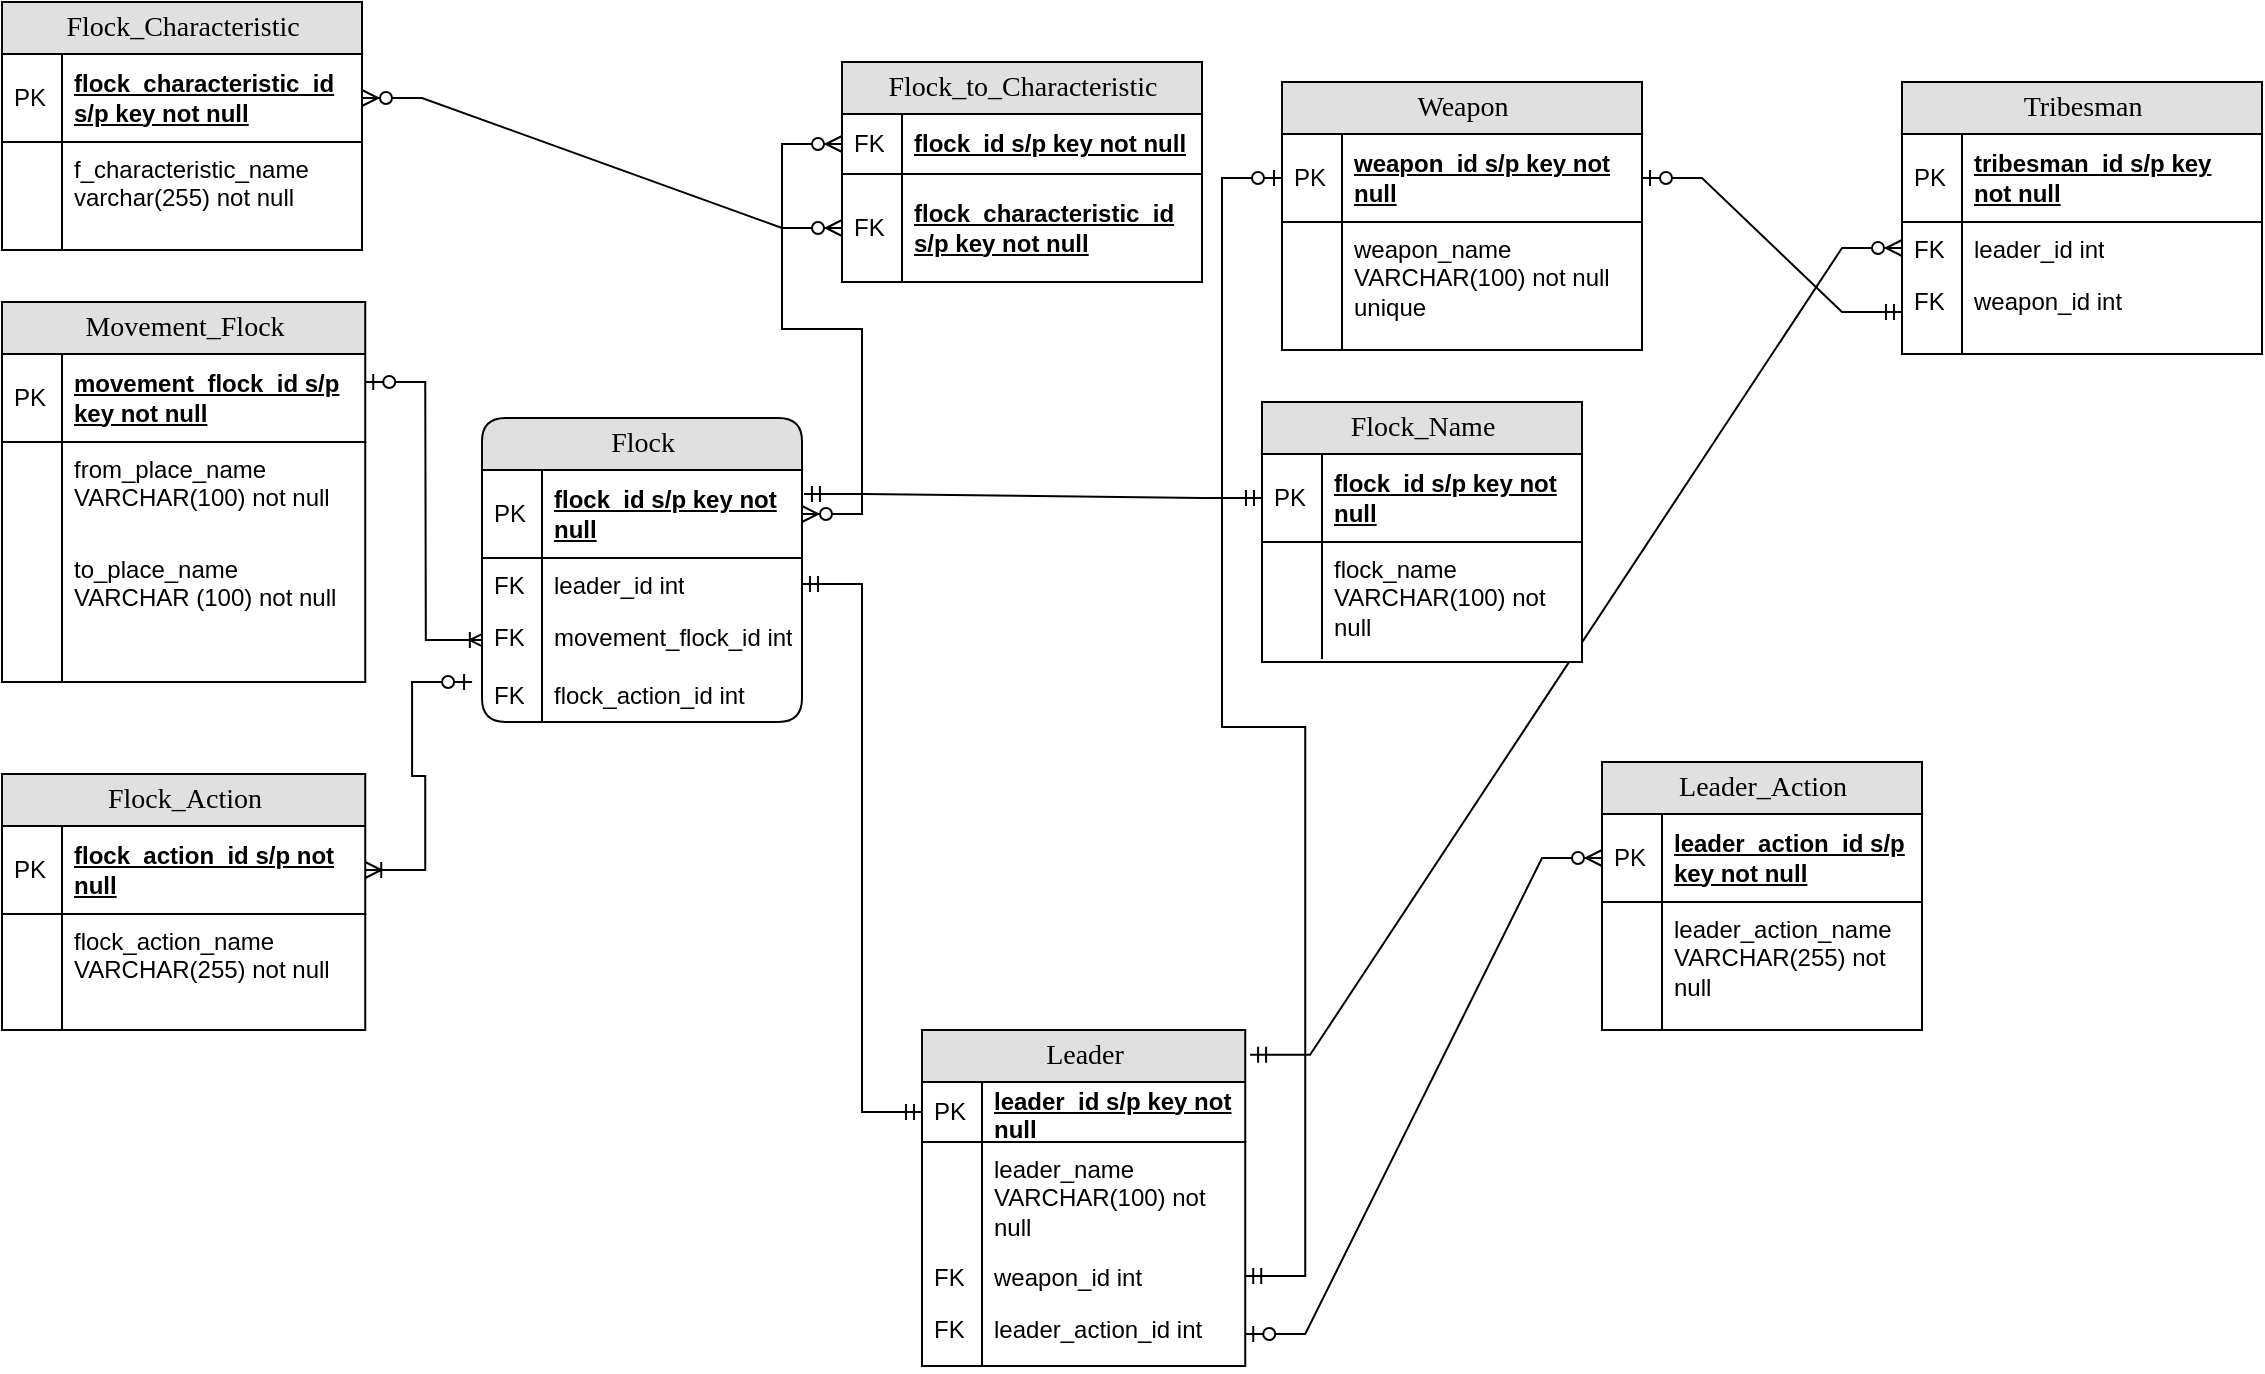 <mxfile version="22.0.5" type="device" pages="2">
  <diagram name="Page-1" id="e56a1550-8fbb-45ad-956c-1786394a9013">
    <mxGraphModel dx="2715" dy="834" grid="1" gridSize="10" guides="1" tooltips="1" connect="1" arrows="1" fold="1" page="1" pageScale="1" pageWidth="1100" pageHeight="850" background="none" math="0" shadow="0">
      <root>
        <mxCell id="0" />
        <mxCell id="1" parent="0" />
        <mxCell id="JX38ejA5HUnYTyaXAhwL-32" value="Leader" style="swimlane;html=1;fontStyle=0;childLayout=stackLayout;horizontal=1;startSize=26;fillColor=#e0e0e0;horizontalStack=0;resizeParent=1;resizeLast=0;collapsible=1;marginBottom=0;swimlaneFillColor=#ffffff;align=center;rounded=0;shadow=0;comic=0;labelBackgroundColor=none;strokeWidth=1;fontFamily=Verdana;fontSize=14;swimlaneLine=1;" parent="1" vertex="1">
          <mxGeometry x="-40" y="534" width="161.62" height="168" as="geometry" />
        </mxCell>
        <mxCell id="JX38ejA5HUnYTyaXAhwL-33" value="leader_id s/p key not null" style="shape=partialRectangle;top=0;left=0;right=0;bottom=1;html=1;align=left;verticalAlign=middle;fillColor=none;spacingLeft=34;spacingRight=4;whiteSpace=wrap;overflow=hidden;rotatable=0;points=[[0,0.5],[1,0.5]];portConstraint=eastwest;dropTarget=0;fontStyle=5;" parent="JX38ejA5HUnYTyaXAhwL-32" vertex="1">
          <mxGeometry y="26" width="161.62" height="30" as="geometry" />
        </mxCell>
        <mxCell id="JX38ejA5HUnYTyaXAhwL-34" value="PK" style="shape=partialRectangle;top=0;left=0;bottom=0;html=1;fillColor=none;align=left;verticalAlign=middle;spacingLeft=4;spacingRight=4;whiteSpace=wrap;overflow=hidden;rotatable=0;points=[];portConstraint=eastwest;part=1;" parent="JX38ejA5HUnYTyaXAhwL-33" vertex="1" connectable="0">
          <mxGeometry width="30" height="30" as="geometry" />
        </mxCell>
        <mxCell id="JX38ejA5HUnYTyaXAhwL-35" value="leader_name VARCHAR(100) not null" style="shape=partialRectangle;top=0;left=0;right=0;bottom=0;html=1;align=left;verticalAlign=top;fillColor=none;spacingLeft=34;spacingRight=4;whiteSpace=wrap;overflow=hidden;rotatable=0;points=[[0,0.5],[1,0.5]];portConstraint=eastwest;dropTarget=0;" parent="JX38ejA5HUnYTyaXAhwL-32" vertex="1">
          <mxGeometry y="56" width="161.62" height="54" as="geometry" />
        </mxCell>
        <mxCell id="JX38ejA5HUnYTyaXAhwL-36" value="" style="shape=partialRectangle;top=0;left=0;bottom=0;html=1;fillColor=none;align=left;verticalAlign=top;spacingLeft=4;spacingRight=4;whiteSpace=wrap;overflow=hidden;rotatable=0;points=[];portConstraint=eastwest;part=1;" parent="JX38ejA5HUnYTyaXAhwL-35" vertex="1" connectable="0">
          <mxGeometry width="30" height="54" as="geometry" />
        </mxCell>
        <mxCell id="JX38ejA5HUnYTyaXAhwL-37" value="weapon_id int" style="shape=partialRectangle;top=0;left=0;right=0;bottom=0;html=1;align=left;verticalAlign=top;fillColor=none;spacingLeft=34;spacingRight=4;whiteSpace=wrap;overflow=hidden;rotatable=0;points=[[0,0.5],[1,0.5]];portConstraint=eastwest;dropTarget=0;" parent="JX38ejA5HUnYTyaXAhwL-32" vertex="1">
          <mxGeometry y="110" width="161.62" height="26" as="geometry" />
        </mxCell>
        <mxCell id="JX38ejA5HUnYTyaXAhwL-38" value="FK" style="shape=partialRectangle;top=0;left=0;bottom=0;html=1;fillColor=none;align=left;verticalAlign=top;spacingLeft=4;spacingRight=4;whiteSpace=wrap;overflow=hidden;rotatable=0;points=[];portConstraint=eastwest;part=1;" parent="JX38ejA5HUnYTyaXAhwL-37" vertex="1" connectable="0">
          <mxGeometry width="30" height="26" as="geometry" />
        </mxCell>
        <mxCell id="JX38ejA5HUnYTyaXAhwL-39" value="leader_action_id int" style="shape=partialRectangle;top=0;left=0;right=0;bottom=0;html=1;align=left;verticalAlign=top;fillColor=none;spacingLeft=34;spacingRight=4;whiteSpace=wrap;overflow=hidden;rotatable=0;points=[[0,0.5],[1,0.5]];portConstraint=eastwest;dropTarget=0;" parent="JX38ejA5HUnYTyaXAhwL-32" vertex="1">
          <mxGeometry y="136" width="161.62" height="32" as="geometry" />
        </mxCell>
        <mxCell id="JX38ejA5HUnYTyaXAhwL-40" value="FK" style="shape=partialRectangle;top=0;left=0;bottom=0;html=1;fillColor=none;align=left;verticalAlign=top;spacingLeft=4;spacingRight=4;whiteSpace=wrap;overflow=hidden;rotatable=0;points=[];portConstraint=eastwest;part=1;" parent="JX38ejA5HUnYTyaXAhwL-39" vertex="1" connectable="0">
          <mxGeometry width="30" height="32" as="geometry" />
        </mxCell>
        <mxCell id="JX38ejA5HUnYTyaXAhwL-44" value="Tribesman" style="swimlane;html=1;fontStyle=0;childLayout=stackLayout;horizontal=1;startSize=26;fillColor=#e0e0e0;horizontalStack=0;resizeParent=1;resizeLast=0;collapsible=1;marginBottom=0;swimlaneFillColor=#ffffff;align=center;rounded=0;shadow=0;comic=0;labelBackgroundColor=none;strokeWidth=1;fontFamily=Verdana;fontSize=14;swimlaneLine=1;" parent="1" vertex="1">
          <mxGeometry x="450" y="60.0" width="180" height="136" as="geometry" />
        </mxCell>
        <mxCell id="JX38ejA5HUnYTyaXAhwL-45" value="tribesman_id s/p key not null" style="shape=partialRectangle;top=0;left=0;right=0;bottom=1;html=1;align=left;verticalAlign=middle;fillColor=none;spacingLeft=34;spacingRight=4;whiteSpace=wrap;overflow=hidden;rotatable=0;points=[[0,0.5],[1,0.5]];portConstraint=eastwest;dropTarget=0;fontStyle=5;" parent="JX38ejA5HUnYTyaXAhwL-44" vertex="1">
          <mxGeometry y="26" width="180" height="44" as="geometry" />
        </mxCell>
        <mxCell id="JX38ejA5HUnYTyaXAhwL-46" value="PK" style="shape=partialRectangle;top=0;left=0;bottom=0;html=1;fillColor=none;align=left;verticalAlign=middle;spacingLeft=4;spacingRight=4;whiteSpace=wrap;overflow=hidden;rotatable=0;points=[];portConstraint=eastwest;part=1;" parent="JX38ejA5HUnYTyaXAhwL-45" vertex="1" connectable="0">
          <mxGeometry width="30" height="44" as="geometry" />
        </mxCell>
        <mxCell id="JX38ejA5HUnYTyaXAhwL-47" value="leader_id int" style="shape=partialRectangle;top=0;left=0;right=0;bottom=0;html=1;align=left;verticalAlign=top;fillColor=none;spacingLeft=34;spacingRight=4;whiteSpace=wrap;overflow=hidden;rotatable=0;points=[[0,0.5],[1,0.5]];portConstraint=eastwest;dropTarget=0;" parent="JX38ejA5HUnYTyaXAhwL-44" vertex="1">
          <mxGeometry y="70" width="180" height="26" as="geometry" />
        </mxCell>
        <mxCell id="JX38ejA5HUnYTyaXAhwL-48" value="FK" style="shape=partialRectangle;top=0;left=0;bottom=0;html=1;fillColor=none;align=left;verticalAlign=top;spacingLeft=4;spacingRight=4;whiteSpace=wrap;overflow=hidden;rotatable=0;points=[];portConstraint=eastwest;part=1;" parent="JX38ejA5HUnYTyaXAhwL-47" vertex="1" connectable="0">
          <mxGeometry width="30" height="26" as="geometry" />
        </mxCell>
        <mxCell id="JX38ejA5HUnYTyaXAhwL-49" value="weapon_id int" style="shape=partialRectangle;top=0;left=0;right=0;bottom=0;html=1;align=left;verticalAlign=top;fillColor=none;spacingLeft=34;spacingRight=4;whiteSpace=wrap;overflow=hidden;rotatable=0;points=[[0,0.5],[1,0.5]];portConstraint=eastwest;dropTarget=0;" parent="JX38ejA5HUnYTyaXAhwL-44" vertex="1">
          <mxGeometry y="96" width="180" height="38" as="geometry" />
        </mxCell>
        <mxCell id="JX38ejA5HUnYTyaXAhwL-50" value="FK" style="shape=partialRectangle;top=0;left=0;bottom=0;html=1;fillColor=none;align=left;verticalAlign=top;spacingLeft=4;spacingRight=4;whiteSpace=wrap;overflow=hidden;rotatable=0;points=[];portConstraint=eastwest;part=1;" parent="JX38ejA5HUnYTyaXAhwL-49" vertex="1" connectable="0">
          <mxGeometry width="30" height="38" as="geometry" />
        </mxCell>
        <mxCell id="JX38ejA5HUnYTyaXAhwL-51" value="" style="shape=partialRectangle;top=0;left=0;right=0;bottom=0;html=1;align=left;verticalAlign=top;fillColor=none;spacingLeft=34;spacingRight=4;whiteSpace=wrap;overflow=hidden;rotatable=0;points=[[0,0.5],[1,0.5]];portConstraint=eastwest;dropTarget=0;" parent="JX38ejA5HUnYTyaXAhwL-44" vertex="1">
          <mxGeometry y="134" width="180" height="2" as="geometry" />
        </mxCell>
        <mxCell id="JX38ejA5HUnYTyaXAhwL-52" value="" style="shape=partialRectangle;top=0;left=0;bottom=0;html=1;fillColor=none;align=left;verticalAlign=top;spacingLeft=4;spacingRight=4;whiteSpace=wrap;overflow=hidden;rotatable=0;points=[];portConstraint=eastwest;part=1;" parent="JX38ejA5HUnYTyaXAhwL-51" vertex="1" connectable="0">
          <mxGeometry width="30" height="2" as="geometry" />
        </mxCell>
        <mxCell id="JX38ejA5HUnYTyaXAhwL-72" value="Movement_Flock" style="swimlane;html=1;fontStyle=0;childLayout=stackLayout;horizontal=1;startSize=26;fillColor=#e0e0e0;horizontalStack=0;resizeParent=1;resizeLast=0;collapsible=1;marginBottom=0;swimlaneFillColor=#ffffff;align=center;rounded=0;shadow=0;comic=0;labelBackgroundColor=none;strokeWidth=1;fontFamily=Verdana;fontSize=14;swimlaneLine=1;" parent="1" vertex="1">
          <mxGeometry x="-500" y="170" width="181.62" height="190" as="geometry" />
        </mxCell>
        <mxCell id="JX38ejA5HUnYTyaXAhwL-73" value="movement_flock_id s/p key not null" style="shape=partialRectangle;top=0;left=0;right=0;bottom=1;html=1;align=left;verticalAlign=middle;fillColor=none;spacingLeft=34;spacingRight=4;whiteSpace=wrap;overflow=hidden;rotatable=0;points=[[0,0.5],[1,0.5]];portConstraint=eastwest;dropTarget=0;fontStyle=5;" parent="JX38ejA5HUnYTyaXAhwL-72" vertex="1">
          <mxGeometry y="26" width="181.62" height="44" as="geometry" />
        </mxCell>
        <mxCell id="JX38ejA5HUnYTyaXAhwL-74" value="PK" style="shape=partialRectangle;top=0;left=0;bottom=0;html=1;fillColor=none;align=left;verticalAlign=middle;spacingLeft=4;spacingRight=4;whiteSpace=wrap;overflow=hidden;rotatable=0;points=[];portConstraint=eastwest;part=1;" parent="JX38ejA5HUnYTyaXAhwL-73" vertex="1" connectable="0">
          <mxGeometry width="30" height="44" as="geometry" />
        </mxCell>
        <mxCell id="JX38ejA5HUnYTyaXAhwL-75" value="from_place_name VARCHAR(100) not null" style="shape=partialRectangle;top=0;left=0;right=0;bottom=0;html=1;align=left;verticalAlign=top;fillColor=none;spacingLeft=34;spacingRight=4;whiteSpace=wrap;overflow=hidden;rotatable=0;points=[[0,0.5],[1,0.5]];portConstraint=eastwest;dropTarget=0;" parent="JX38ejA5HUnYTyaXAhwL-72" vertex="1">
          <mxGeometry y="70" width="181.62" height="50" as="geometry" />
        </mxCell>
        <mxCell id="JX38ejA5HUnYTyaXAhwL-76" value="" style="shape=partialRectangle;top=0;left=0;bottom=0;html=1;fillColor=none;align=left;verticalAlign=top;spacingLeft=4;spacingRight=4;whiteSpace=wrap;overflow=hidden;rotatable=0;points=[];portConstraint=eastwest;part=1;" parent="JX38ejA5HUnYTyaXAhwL-75" vertex="1" connectable="0">
          <mxGeometry width="30" height="50" as="geometry" />
        </mxCell>
        <mxCell id="JX38ejA5HUnYTyaXAhwL-77" value="to_place_name VARCHAR (100) not null" style="shape=partialRectangle;top=0;left=0;right=0;bottom=0;html=1;align=left;verticalAlign=top;fillColor=none;spacingLeft=34;spacingRight=4;whiteSpace=wrap;overflow=hidden;rotatable=0;points=[[0,0.5],[1,0.5]];portConstraint=eastwest;dropTarget=0;" parent="JX38ejA5HUnYTyaXAhwL-72" vertex="1">
          <mxGeometry y="120" width="181.62" height="50" as="geometry" />
        </mxCell>
        <mxCell id="JX38ejA5HUnYTyaXAhwL-78" value="" style="shape=partialRectangle;top=0;left=0;bottom=0;html=1;fillColor=none;align=left;verticalAlign=top;spacingLeft=4;spacingRight=4;whiteSpace=wrap;overflow=hidden;rotatable=0;points=[];portConstraint=eastwest;part=1;" parent="JX38ejA5HUnYTyaXAhwL-77" vertex="1" connectable="0">
          <mxGeometry width="30" height="50" as="geometry" />
        </mxCell>
        <mxCell id="JX38ejA5HUnYTyaXAhwL-79" value="" style="shape=partialRectangle;top=0;left=0;right=0;bottom=0;html=1;align=left;verticalAlign=top;fillColor=none;spacingLeft=34;spacingRight=4;whiteSpace=wrap;overflow=hidden;rotatable=0;points=[[0,0.5],[1,0.5]];portConstraint=eastwest;dropTarget=0;" parent="JX38ejA5HUnYTyaXAhwL-72" vertex="1">
          <mxGeometry y="170" width="181.62" height="20" as="geometry" />
        </mxCell>
        <mxCell id="JX38ejA5HUnYTyaXAhwL-80" value="" style="shape=partialRectangle;top=0;left=0;bottom=0;html=1;fillColor=none;align=left;verticalAlign=top;spacingLeft=4;spacingRight=4;whiteSpace=wrap;overflow=hidden;rotatable=0;points=[];portConstraint=eastwest;part=1;" parent="JX38ejA5HUnYTyaXAhwL-79" vertex="1" connectable="0">
          <mxGeometry width="30" height="20" as="geometry" />
        </mxCell>
        <mxCell id="JX38ejA5HUnYTyaXAhwL-81" value="Flock_Characteristic" style="swimlane;html=1;fontStyle=0;childLayout=stackLayout;horizontal=1;startSize=26;fillColor=#e0e0e0;horizontalStack=0;resizeParent=1;resizeLast=0;collapsible=1;marginBottom=0;swimlaneFillColor=#ffffff;align=center;rounded=0;shadow=0;comic=0;labelBackgroundColor=none;strokeWidth=1;fontFamily=Verdana;fontSize=14;swimlaneLine=1;" parent="1" vertex="1">
          <mxGeometry x="-500" y="20" width="180" height="124" as="geometry" />
        </mxCell>
        <mxCell id="JX38ejA5HUnYTyaXAhwL-82" value="flock_characteristic_id s/p key not null" style="shape=partialRectangle;top=0;left=0;right=0;bottom=1;html=1;align=left;verticalAlign=middle;fillColor=none;spacingLeft=34;spacingRight=4;whiteSpace=wrap;overflow=hidden;rotatable=0;points=[[0,0.5],[1,0.5]];portConstraint=eastwest;dropTarget=0;fontStyle=5;" parent="JX38ejA5HUnYTyaXAhwL-81" vertex="1">
          <mxGeometry y="26" width="180" height="44" as="geometry" />
        </mxCell>
        <mxCell id="JX38ejA5HUnYTyaXAhwL-83" value="PK" style="shape=partialRectangle;top=0;left=0;bottom=0;html=1;fillColor=none;align=left;verticalAlign=middle;spacingLeft=4;spacingRight=4;whiteSpace=wrap;overflow=hidden;rotatable=0;points=[];portConstraint=eastwest;part=1;" parent="JX38ejA5HUnYTyaXAhwL-82" vertex="1" connectable="0">
          <mxGeometry width="30" height="44" as="geometry" />
        </mxCell>
        <mxCell id="JX38ejA5HUnYTyaXAhwL-84" value="f_characteristic_name varchar(255) not null" style="shape=partialRectangle;top=0;left=0;right=0;bottom=0;html=1;align=left;verticalAlign=top;fillColor=none;spacingLeft=34;spacingRight=4;whiteSpace=wrap;overflow=hidden;rotatable=0;points=[[0,0.5],[1,0.5]];portConstraint=eastwest;dropTarget=0;" parent="JX38ejA5HUnYTyaXAhwL-81" vertex="1">
          <mxGeometry y="70" width="180" height="54" as="geometry" />
        </mxCell>
        <mxCell id="JX38ejA5HUnYTyaXAhwL-85" value="" style="shape=partialRectangle;top=0;left=0;bottom=0;html=1;fillColor=none;align=left;verticalAlign=top;spacingLeft=4;spacingRight=4;whiteSpace=wrap;overflow=hidden;rotatable=0;points=[];portConstraint=eastwest;part=1;" parent="JX38ejA5HUnYTyaXAhwL-84" vertex="1" connectable="0">
          <mxGeometry width="30" height="54" as="geometry" />
        </mxCell>
        <mxCell id="JX38ejA5HUnYTyaXAhwL-92" value="Leader_Action" style="swimlane;html=1;fontStyle=0;childLayout=stackLayout;horizontal=1;startSize=26;fillColor=#e0e0e0;horizontalStack=0;resizeParent=1;resizeLast=0;collapsible=1;marginBottom=0;swimlaneFillColor=#ffffff;align=center;rounded=0;shadow=0;comic=0;labelBackgroundColor=none;strokeWidth=1;fontFamily=Verdana;fontSize=14;swimlaneLine=1;" parent="1" vertex="1">
          <mxGeometry x="300" y="400" width="160" height="134" as="geometry" />
        </mxCell>
        <mxCell id="JX38ejA5HUnYTyaXAhwL-93" value="leader_action_id s/p key not null" style="shape=partialRectangle;top=0;left=0;right=0;bottom=1;html=1;align=left;verticalAlign=middle;fillColor=none;spacingLeft=34;spacingRight=4;whiteSpace=wrap;overflow=hidden;rotatable=0;points=[[0,0.5],[1,0.5]];portConstraint=eastwest;dropTarget=0;fontStyle=5;" parent="JX38ejA5HUnYTyaXAhwL-92" vertex="1">
          <mxGeometry y="26" width="160" height="44" as="geometry" />
        </mxCell>
        <mxCell id="JX38ejA5HUnYTyaXAhwL-94" value="PK" style="shape=partialRectangle;top=0;left=0;bottom=0;html=1;fillColor=none;align=left;verticalAlign=middle;spacingLeft=4;spacingRight=4;whiteSpace=wrap;overflow=hidden;rotatable=0;points=[];portConstraint=eastwest;part=1;" parent="JX38ejA5HUnYTyaXAhwL-93" vertex="1" connectable="0">
          <mxGeometry width="30" height="44" as="geometry" />
        </mxCell>
        <mxCell id="JX38ejA5HUnYTyaXAhwL-95" value="leader_action_name&amp;nbsp;&lt;br&gt;VARCHAR(255) not null" style="shape=partialRectangle;top=0;left=0;right=0;bottom=0;html=1;align=left;verticalAlign=top;fillColor=none;spacingLeft=34;spacingRight=4;whiteSpace=wrap;overflow=hidden;rotatable=0;points=[[0,0.5],[1,0.5]];portConstraint=eastwest;dropTarget=0;" parent="JX38ejA5HUnYTyaXAhwL-92" vertex="1">
          <mxGeometry y="70" width="160" height="60" as="geometry" />
        </mxCell>
        <mxCell id="JX38ejA5HUnYTyaXAhwL-96" value="" style="shape=partialRectangle;top=0;left=0;bottom=0;html=1;fillColor=none;align=left;verticalAlign=top;spacingLeft=4;spacingRight=4;whiteSpace=wrap;overflow=hidden;rotatable=0;points=[];portConstraint=eastwest;part=1;" parent="JX38ejA5HUnYTyaXAhwL-95" vertex="1" connectable="0">
          <mxGeometry width="30" height="60" as="geometry" />
        </mxCell>
        <mxCell id="JX38ejA5HUnYTyaXAhwL-97" value="" style="shape=partialRectangle;top=0;left=0;right=0;bottom=0;html=1;align=left;verticalAlign=top;fillColor=none;spacingLeft=34;spacingRight=4;whiteSpace=wrap;overflow=hidden;rotatable=0;points=[[0,0.5],[1,0.5]];portConstraint=eastwest;dropTarget=0;" parent="JX38ejA5HUnYTyaXAhwL-92" vertex="1">
          <mxGeometry y="130" width="160" height="2" as="geometry" />
        </mxCell>
        <mxCell id="JX38ejA5HUnYTyaXAhwL-98" value="" style="shape=partialRectangle;top=0;left=0;bottom=0;html=1;fillColor=none;align=left;verticalAlign=top;spacingLeft=4;spacingRight=4;whiteSpace=wrap;overflow=hidden;rotatable=0;points=[];portConstraint=eastwest;part=1;" parent="JX38ejA5HUnYTyaXAhwL-97" vertex="1" connectable="0">
          <mxGeometry width="30" height="2" as="geometry" />
        </mxCell>
        <mxCell id="JX38ejA5HUnYTyaXAhwL-99" value="" style="shape=partialRectangle;top=0;left=0;right=0;bottom=0;html=1;align=left;verticalAlign=top;fillColor=none;spacingLeft=34;spacingRight=4;whiteSpace=wrap;overflow=hidden;rotatable=0;points=[[0,0.5],[1,0.5]];portConstraint=eastwest;dropTarget=0;" parent="JX38ejA5HUnYTyaXAhwL-92" vertex="1">
          <mxGeometry y="132" width="160" height="2" as="geometry" />
        </mxCell>
        <mxCell id="JX38ejA5HUnYTyaXAhwL-100" value="" style="shape=partialRectangle;top=0;left=0;bottom=0;html=1;fillColor=none;align=left;verticalAlign=top;spacingLeft=4;spacingRight=4;whiteSpace=wrap;overflow=hidden;rotatable=0;points=[];portConstraint=eastwest;part=1;" parent="JX38ejA5HUnYTyaXAhwL-99" vertex="1" connectable="0">
          <mxGeometry width="30" height="2" as="geometry" />
        </mxCell>
        <mxCell id="JX38ejA5HUnYTyaXAhwL-101" value="Flock_Action" style="swimlane;html=1;fontStyle=0;childLayout=stackLayout;horizontal=1;startSize=26;fillColor=#e0e0e0;horizontalStack=0;resizeParent=1;resizeLast=0;collapsible=1;marginBottom=0;swimlaneFillColor=#ffffff;align=center;rounded=0;shadow=0;comic=0;labelBackgroundColor=none;strokeWidth=1;fontFamily=Verdana;fontSize=14;swimlaneLine=1;" parent="1" vertex="1">
          <mxGeometry x="-500" y="406" width="181.62" height="128" as="geometry" />
        </mxCell>
        <mxCell id="JX38ejA5HUnYTyaXAhwL-102" value="flock_action_id s/p not null" style="shape=partialRectangle;top=0;left=0;right=0;bottom=1;html=1;align=left;verticalAlign=middle;fillColor=none;spacingLeft=34;spacingRight=4;whiteSpace=wrap;overflow=hidden;rotatable=0;points=[[0,0.5],[1,0.5]];portConstraint=eastwest;dropTarget=0;fontStyle=5;" parent="JX38ejA5HUnYTyaXAhwL-101" vertex="1">
          <mxGeometry y="26" width="181.62" height="44" as="geometry" />
        </mxCell>
        <mxCell id="JX38ejA5HUnYTyaXAhwL-103" value="PK" style="shape=partialRectangle;top=0;left=0;bottom=0;html=1;fillColor=none;align=left;verticalAlign=middle;spacingLeft=4;spacingRight=4;whiteSpace=wrap;overflow=hidden;rotatable=0;points=[];portConstraint=eastwest;part=1;" parent="JX38ejA5HUnYTyaXAhwL-102" vertex="1" connectable="0">
          <mxGeometry width="30" height="44" as="geometry" />
        </mxCell>
        <mxCell id="JX38ejA5HUnYTyaXAhwL-104" value="flock_action_name&amp;nbsp;&lt;br&gt;VARCHAR(255) not null" style="shape=partialRectangle;top=0;left=0;right=0;bottom=0;html=1;align=left;verticalAlign=top;fillColor=none;spacingLeft=34;spacingRight=4;whiteSpace=wrap;overflow=hidden;rotatable=0;points=[[0,0.5],[1,0.5]];portConstraint=eastwest;dropTarget=0;" parent="JX38ejA5HUnYTyaXAhwL-101" vertex="1">
          <mxGeometry y="70" width="181.62" height="54" as="geometry" />
        </mxCell>
        <mxCell id="JX38ejA5HUnYTyaXAhwL-105" value="" style="shape=partialRectangle;top=0;left=0;bottom=0;html=1;fillColor=none;align=left;verticalAlign=top;spacingLeft=4;spacingRight=4;whiteSpace=wrap;overflow=hidden;rotatable=0;points=[];portConstraint=eastwest;part=1;" parent="JX38ejA5HUnYTyaXAhwL-104" vertex="1" connectable="0">
          <mxGeometry width="30" height="54.0" as="geometry" />
        </mxCell>
        <mxCell id="JX38ejA5HUnYTyaXAhwL-106" value="" style="shape=partialRectangle;top=0;left=0;right=0;bottom=0;html=1;align=left;verticalAlign=top;fillColor=none;spacingLeft=34;spacingRight=4;whiteSpace=wrap;overflow=hidden;rotatable=0;points=[[0,0.5],[1,0.5]];portConstraint=eastwest;dropTarget=0;" parent="JX38ejA5HUnYTyaXAhwL-101" vertex="1">
          <mxGeometry y="124" width="181.62" height="2" as="geometry" />
        </mxCell>
        <mxCell id="JX38ejA5HUnYTyaXAhwL-107" value="" style="shape=partialRectangle;top=0;left=0;bottom=0;html=1;fillColor=none;align=left;verticalAlign=top;spacingLeft=4;spacingRight=4;whiteSpace=wrap;overflow=hidden;rotatable=0;points=[];portConstraint=eastwest;part=1;" parent="JX38ejA5HUnYTyaXAhwL-106" vertex="1" connectable="0">
          <mxGeometry width="30" height="2" as="geometry" />
        </mxCell>
        <mxCell id="JX38ejA5HUnYTyaXAhwL-108" value="" style="shape=partialRectangle;top=0;left=0;right=0;bottom=0;html=1;align=left;verticalAlign=top;fillColor=none;spacingLeft=34;spacingRight=4;whiteSpace=wrap;overflow=hidden;rotatable=0;points=[[0,0.5],[1,0.5]];portConstraint=eastwest;dropTarget=0;" parent="JX38ejA5HUnYTyaXAhwL-101" vertex="1">
          <mxGeometry y="126" width="181.62" height="2" as="geometry" />
        </mxCell>
        <mxCell id="JX38ejA5HUnYTyaXAhwL-109" value="" style="shape=partialRectangle;top=0;left=0;bottom=0;html=1;fillColor=none;align=left;verticalAlign=top;spacingLeft=4;spacingRight=4;whiteSpace=wrap;overflow=hidden;rotatable=0;points=[];portConstraint=eastwest;part=1;" parent="JX38ejA5HUnYTyaXAhwL-108" vertex="1" connectable="0">
          <mxGeometry width="30" height="2" as="geometry" />
        </mxCell>
        <mxCell id="JX38ejA5HUnYTyaXAhwL-110" value="Weapon" style="swimlane;html=1;fontStyle=0;childLayout=stackLayout;horizontal=1;startSize=26;fillColor=#e0e0e0;horizontalStack=0;resizeParent=1;resizeLast=0;collapsible=1;marginBottom=0;swimlaneFillColor=#ffffff;align=center;rounded=0;shadow=0;comic=0;labelBackgroundColor=none;strokeWidth=1;fontFamily=Verdana;fontSize=14;swimlaneLine=1;" parent="1" vertex="1">
          <mxGeometry x="140" y="60" width="180" height="134" as="geometry" />
        </mxCell>
        <mxCell id="JX38ejA5HUnYTyaXAhwL-111" value="weapon_id s/p key not null" style="shape=partialRectangle;top=0;left=0;right=0;bottom=1;html=1;align=left;verticalAlign=middle;fillColor=none;spacingLeft=34;spacingRight=4;whiteSpace=wrap;overflow=hidden;rotatable=0;points=[[0,0.5],[1,0.5]];portConstraint=eastwest;dropTarget=0;fontStyle=5;" parent="JX38ejA5HUnYTyaXAhwL-110" vertex="1">
          <mxGeometry y="26" width="180" height="44" as="geometry" />
        </mxCell>
        <mxCell id="JX38ejA5HUnYTyaXAhwL-112" value="PK" style="shape=partialRectangle;top=0;left=0;bottom=0;html=1;fillColor=none;align=left;verticalAlign=middle;spacingLeft=4;spacingRight=4;whiteSpace=wrap;overflow=hidden;rotatable=0;points=[];portConstraint=eastwest;part=1;" parent="JX38ejA5HUnYTyaXAhwL-111" vertex="1" connectable="0">
          <mxGeometry width="30" height="44" as="geometry" />
        </mxCell>
        <mxCell id="JX38ejA5HUnYTyaXAhwL-113" value="weapon_name VARCHAR(100) not null unique" style="shape=partialRectangle;top=0;left=0;right=0;bottom=0;html=1;align=left;verticalAlign=top;fillColor=none;spacingLeft=34;spacingRight=4;whiteSpace=wrap;overflow=hidden;rotatable=0;points=[[0,0.5],[1,0.5]];portConstraint=eastwest;dropTarget=0;" parent="JX38ejA5HUnYTyaXAhwL-110" vertex="1">
          <mxGeometry y="70" width="180" height="60" as="geometry" />
        </mxCell>
        <mxCell id="JX38ejA5HUnYTyaXAhwL-114" value="" style="shape=partialRectangle;top=0;left=0;bottom=0;html=1;fillColor=none;align=left;verticalAlign=top;spacingLeft=4;spacingRight=4;whiteSpace=wrap;overflow=hidden;rotatable=0;points=[];portConstraint=eastwest;part=1;" parent="JX38ejA5HUnYTyaXAhwL-113" vertex="1" connectable="0">
          <mxGeometry width="30" height="60" as="geometry" />
        </mxCell>
        <mxCell id="JX38ejA5HUnYTyaXAhwL-115" value="" style="shape=partialRectangle;top=0;left=0;right=0;bottom=0;html=1;align=left;verticalAlign=top;fillColor=none;spacingLeft=34;spacingRight=4;whiteSpace=wrap;overflow=hidden;rotatable=0;points=[[0,0.5],[1,0.5]];portConstraint=eastwest;dropTarget=0;" parent="JX38ejA5HUnYTyaXAhwL-110" vertex="1">
          <mxGeometry y="130" width="180" height="2" as="geometry" />
        </mxCell>
        <mxCell id="JX38ejA5HUnYTyaXAhwL-116" value="" style="shape=partialRectangle;top=0;left=0;bottom=0;html=1;fillColor=none;align=left;verticalAlign=top;spacingLeft=4;spacingRight=4;whiteSpace=wrap;overflow=hidden;rotatable=0;points=[];portConstraint=eastwest;part=1;" parent="JX38ejA5HUnYTyaXAhwL-115" vertex="1" connectable="0">
          <mxGeometry width="30" height="2" as="geometry" />
        </mxCell>
        <mxCell id="JX38ejA5HUnYTyaXAhwL-117" value="" style="shape=partialRectangle;top=0;left=0;right=0;bottom=0;html=1;align=left;verticalAlign=top;fillColor=none;spacingLeft=34;spacingRight=4;whiteSpace=wrap;overflow=hidden;rotatable=0;points=[[0,0.5],[1,0.5]];portConstraint=eastwest;dropTarget=0;" parent="JX38ejA5HUnYTyaXAhwL-110" vertex="1">
          <mxGeometry y="132" width="180" height="2" as="geometry" />
        </mxCell>
        <mxCell id="JX38ejA5HUnYTyaXAhwL-118" value="" style="shape=partialRectangle;top=0;left=0;bottom=0;html=1;fillColor=none;align=left;verticalAlign=top;spacingLeft=4;spacingRight=4;whiteSpace=wrap;overflow=hidden;rotatable=0;points=[];portConstraint=eastwest;part=1;" parent="JX38ejA5HUnYTyaXAhwL-117" vertex="1" connectable="0">
          <mxGeometry width="30" height="2" as="geometry" />
        </mxCell>
        <mxCell id="JX38ejA5HUnYTyaXAhwL-120" value="" style="edgeStyle=entityRelationEdgeStyle;fontSize=12;html=1;endArrow=ERzeroToMany;endFill=1;startArrow=ERzeroToMany;rounded=0;exitX=1;exitY=0.5;exitDx=0;exitDy=0;" parent="1" source="JX38ejA5HUnYTyaXAhwL-82" target="FLDCTS-Tf1YZMrSrodI8-14" edge="1">
          <mxGeometry width="100" height="100" relative="1" as="geometry">
            <mxPoint x="-310" y="90" as="sourcePoint" />
            <mxPoint x="-240" y="232" as="targetPoint" />
          </mxGeometry>
        </mxCell>
        <mxCell id="JX38ejA5HUnYTyaXAhwL-121" value="" style="edgeStyle=entityRelationEdgeStyle;fontSize=12;html=1;endArrow=ERoneToMany;startArrow=ERzeroToOne;rounded=0;entryX=0.012;entryY=0.278;entryDx=0;entryDy=0;entryPerimeter=0;" parent="1" target="3T-ePBBsvI1m_GS1p8ql-8" edge="1">
          <mxGeometry width="100" height="100" relative="1" as="geometry">
            <mxPoint x="-318.38" y="210" as="sourcePoint" />
            <mxPoint x="-218.38" y="110" as="targetPoint" />
          </mxGeometry>
        </mxCell>
        <mxCell id="JX38ejA5HUnYTyaXAhwL-122" value="" style="edgeStyle=entityRelationEdgeStyle;fontSize=12;html=1;endArrow=ERoneToMany;startArrow=ERzeroToOne;rounded=0;entryX=1;entryY=0.5;entryDx=0;entryDy=0;exitX=-0.031;exitY=0.667;exitDx=0;exitDy=0;exitPerimeter=0;" parent="1" source="3T-ePBBsvI1m_GS1p8ql-8" target="JX38ejA5HUnYTyaXAhwL-102" edge="1">
          <mxGeometry width="100" height="100" relative="1" as="geometry">
            <mxPoint x="-250" y="377" as="sourcePoint" />
            <mxPoint x="-270" y="440" as="targetPoint" />
          </mxGeometry>
        </mxCell>
        <mxCell id="JX38ejA5HUnYTyaXAhwL-123" value="" style="edgeStyle=entityRelationEdgeStyle;fontSize=12;html=1;endArrow=ERmandOne;startArrow=ERmandOne;rounded=0;exitX=1;exitY=0.5;exitDx=0;exitDy=0;entryX=0;entryY=0.5;entryDx=0;entryDy=0;" parent="1" source="3T-ePBBsvI1m_GS1p8ql-6" target="JX38ejA5HUnYTyaXAhwL-33" edge="1">
          <mxGeometry width="100" height="100" relative="1" as="geometry">
            <mxPoint x="20" y="210" as="sourcePoint" />
            <mxPoint x="120" y="110" as="targetPoint" />
          </mxGeometry>
        </mxCell>
        <mxCell id="JX38ejA5HUnYTyaXAhwL-125" value="" style="edgeStyle=entityRelationEdgeStyle;fontSize=12;html=1;endArrow=ERzeroToMany;startArrow=ERzeroToOne;rounded=0;entryX=0;entryY=0.5;entryDx=0;entryDy=0;exitX=1;exitY=0.5;exitDx=0;exitDy=0;" parent="1" source="JX38ejA5HUnYTyaXAhwL-39" target="JX38ejA5HUnYTyaXAhwL-93" edge="1">
          <mxGeometry width="100" height="100" relative="1" as="geometry">
            <mxPoint x="20" y="210" as="sourcePoint" />
            <mxPoint x="120" y="110" as="targetPoint" />
            <Array as="points">
              <mxPoint x="130" y="210" />
            </Array>
          </mxGeometry>
        </mxCell>
        <mxCell id="JX38ejA5HUnYTyaXAhwL-126" value="" style="edgeStyle=entityRelationEdgeStyle;fontSize=12;html=1;endArrow=ERzeroToOne;startArrow=ERmandOne;rounded=0;entryX=0;entryY=0.5;entryDx=0;entryDy=0;" parent="1" source="JX38ejA5HUnYTyaXAhwL-37" target="JX38ejA5HUnYTyaXAhwL-111" edge="1">
          <mxGeometry width="100" height="100" relative="1" as="geometry">
            <mxPoint x="20" y="210" as="sourcePoint" />
            <mxPoint x="120" y="110" as="targetPoint" />
            <Array as="points">
              <mxPoint x="180" y="160" />
            </Array>
          </mxGeometry>
        </mxCell>
        <mxCell id="JX38ejA5HUnYTyaXAhwL-128" value="" style="edgeStyle=entityRelationEdgeStyle;fontSize=12;html=1;endArrow=ERzeroToOne;startArrow=ERmandOne;rounded=0;entryX=1;entryY=0.5;entryDx=0;entryDy=0;exitX=0;exitY=0.5;exitDx=0;exitDy=0;" parent="1" source="JX38ejA5HUnYTyaXAhwL-49" target="JX38ejA5HUnYTyaXAhwL-111" edge="1">
          <mxGeometry width="100" height="100" relative="1" as="geometry">
            <mxPoint x="152" y="215" as="sourcePoint" />
            <mxPoint x="220" y="161" as="targetPoint" />
            <Array as="points">
              <mxPoint x="190" y="170" />
            </Array>
          </mxGeometry>
        </mxCell>
        <mxCell id="JX38ejA5HUnYTyaXAhwL-132" value="" style="edgeStyle=entityRelationEdgeStyle;fontSize=12;html=1;endArrow=ERzeroToMany;startArrow=ERmandOne;rounded=0;entryX=0;entryY=0.5;entryDx=0;entryDy=0;exitX=1.015;exitY=0.074;exitDx=0;exitDy=0;exitPerimeter=0;" parent="1" source="JX38ejA5HUnYTyaXAhwL-32" target="JX38ejA5HUnYTyaXAhwL-47" edge="1">
          <mxGeometry width="100" height="100" relative="1" as="geometry">
            <mxPoint x="140" y="150" as="sourcePoint" />
            <mxPoint x="240" y="50" as="targetPoint" />
          </mxGeometry>
        </mxCell>
        <mxCell id="FLDCTS-Tf1YZMrSrodI8-1" value="Flock_to_Characteristic" style="swimlane;html=1;fontStyle=0;childLayout=stackLayout;horizontal=1;startSize=26;fillColor=#e0e0e0;horizontalStack=0;resizeParent=1;resizeLast=0;collapsible=1;marginBottom=0;swimlaneFillColor=#ffffff;align=center;rounded=0;shadow=0;comic=0;labelBackgroundColor=none;strokeWidth=1;fontFamily=Verdana;fontSize=14;swimlaneLine=1;" parent="1" vertex="1">
          <mxGeometry x="-80" y="50" width="180" height="110" as="geometry" />
        </mxCell>
        <mxCell id="FLDCTS-Tf1YZMrSrodI8-2" value="flock_id s/p key not null" style="shape=partialRectangle;top=0;left=0;right=0;bottom=1;html=1;align=left;verticalAlign=middle;fillColor=none;spacingLeft=34;spacingRight=4;whiteSpace=wrap;overflow=hidden;rotatable=0;points=[[0,0.5],[1,0.5]];portConstraint=eastwest;dropTarget=0;fontStyle=5;" parent="FLDCTS-Tf1YZMrSrodI8-1" vertex="1">
          <mxGeometry y="26" width="180" height="30" as="geometry" />
        </mxCell>
        <mxCell id="FLDCTS-Tf1YZMrSrodI8-3" value="FK" style="shape=partialRectangle;top=0;left=0;bottom=0;html=1;fillColor=none;align=left;verticalAlign=middle;spacingLeft=4;spacingRight=4;whiteSpace=wrap;overflow=hidden;rotatable=0;points=[];portConstraint=eastwest;part=1;" parent="FLDCTS-Tf1YZMrSrodI8-2" vertex="1" connectable="0">
          <mxGeometry width="30" height="30" as="geometry" />
        </mxCell>
        <mxCell id="FLDCTS-Tf1YZMrSrodI8-14" value="flock_characteristic_id s/p key not null" style="shape=partialRectangle;top=0;left=0;right=0;bottom=1;html=1;align=left;verticalAlign=middle;fillColor=none;spacingLeft=34;spacingRight=4;whiteSpace=wrap;overflow=hidden;rotatable=0;points=[[0,0.5],[1,0.5]];portConstraint=eastwest;dropTarget=0;fontStyle=5;" parent="FLDCTS-Tf1YZMrSrodI8-1" vertex="1">
          <mxGeometry y="56" width="180" height="54" as="geometry" />
        </mxCell>
        <mxCell id="FLDCTS-Tf1YZMrSrodI8-15" value="FK" style="shape=partialRectangle;top=0;left=0;bottom=0;html=1;fillColor=none;align=left;verticalAlign=middle;spacingLeft=4;spacingRight=4;whiteSpace=wrap;overflow=hidden;rotatable=0;points=[];portConstraint=eastwest;part=1;" parent="FLDCTS-Tf1YZMrSrodI8-14" vertex="1" connectable="0">
          <mxGeometry width="30" height="54" as="geometry" />
        </mxCell>
        <mxCell id="FLDCTS-Tf1YZMrSrodI8-20" value="" style="edgeStyle=entityRelationEdgeStyle;fontSize=12;html=1;endArrow=ERzeroToMany;endFill=1;startArrow=ERzeroToMany;rounded=0;exitX=0;exitY=0.5;exitDx=0;exitDy=0;entryX=1;entryY=0.5;entryDx=0;entryDy=0;" parent="1" source="FLDCTS-Tf1YZMrSrodI8-2" target="3T-ePBBsvI1m_GS1p8ql-2" edge="1">
          <mxGeometry width="100" height="100" relative="1" as="geometry">
            <mxPoint x="-130" y="90" as="sourcePoint" />
            <mxPoint x="-50" y="261" as="targetPoint" />
          </mxGeometry>
        </mxCell>
        <mxCell id="3T-ePBBsvI1m_GS1p8ql-1" value="Flock" style="swimlane;html=1;fontStyle=0;childLayout=stackLayout;horizontal=1;startSize=26;fillColor=#e0e0e0;horizontalStack=0;resizeParent=1;resizeLast=0;collapsible=1;marginBottom=0;swimlaneFillColor=#ffffff;align=center;rounded=1;shadow=0;comic=0;labelBackgroundColor=none;strokeWidth=1;fontFamily=Verdana;fontSize=14;swimlaneLine=1;" parent="1" vertex="1">
          <mxGeometry x="-260" y="228" width="160" height="152" as="geometry" />
        </mxCell>
        <mxCell id="3T-ePBBsvI1m_GS1p8ql-2" value="flock_id s/p key not null" style="shape=partialRectangle;top=0;left=0;right=0;bottom=1;html=1;align=left;verticalAlign=middle;fillColor=none;spacingLeft=34;spacingRight=4;whiteSpace=wrap;overflow=hidden;rotatable=0;points=[[0,0.5],[1,0.5]];portConstraint=eastwest;dropTarget=0;fontStyle=5;" parent="3T-ePBBsvI1m_GS1p8ql-1" vertex="1">
          <mxGeometry y="26" width="160" height="44" as="geometry" />
        </mxCell>
        <mxCell id="3T-ePBBsvI1m_GS1p8ql-3" value="PK" style="shape=partialRectangle;top=0;left=0;bottom=0;html=1;fillColor=none;align=left;verticalAlign=middle;spacingLeft=4;spacingRight=4;whiteSpace=wrap;overflow=hidden;rotatable=0;points=[];portConstraint=eastwest;part=1;" parent="3T-ePBBsvI1m_GS1p8ql-2" vertex="1" connectable="0">
          <mxGeometry width="30" height="44" as="geometry" />
        </mxCell>
        <mxCell id="3T-ePBBsvI1m_GS1p8ql-4" value="" style="shape=partialRectangle;top=0;left=0;right=0;bottom=0;html=1;align=left;verticalAlign=top;fillColor=none;spacingLeft=34;spacingRight=4;whiteSpace=wrap;overflow=hidden;rotatable=0;points=[[0,0.5],[1,0.5]];portConstraint=eastwest;dropTarget=0;" parent="3T-ePBBsvI1m_GS1p8ql-1" vertex="1">
          <mxGeometry y="70" width="160" as="geometry" />
        </mxCell>
        <mxCell id="3T-ePBBsvI1m_GS1p8ql-5" value="" style="shape=partialRectangle;top=0;left=0;bottom=0;html=1;fillColor=none;align=left;verticalAlign=top;spacingLeft=4;spacingRight=4;whiteSpace=wrap;overflow=hidden;rotatable=0;points=[];portConstraint=eastwest;part=1;" parent="3T-ePBBsvI1m_GS1p8ql-4" vertex="1" connectable="0">
          <mxGeometry width="30" as="geometry" />
        </mxCell>
        <mxCell id="3T-ePBBsvI1m_GS1p8ql-6" value="leader_id int" style="shape=partialRectangle;top=0;left=0;right=0;bottom=0;html=1;align=left;verticalAlign=top;fillColor=none;spacingLeft=34;spacingRight=4;whiteSpace=wrap;overflow=hidden;rotatable=0;points=[[0,0.5],[1,0.5]];portConstraint=eastwest;dropTarget=0;" parent="3T-ePBBsvI1m_GS1p8ql-1" vertex="1">
          <mxGeometry y="70" width="160" height="26" as="geometry" />
        </mxCell>
        <mxCell id="3T-ePBBsvI1m_GS1p8ql-7" value="FK" style="shape=partialRectangle;top=0;left=0;bottom=0;html=1;fillColor=none;align=left;verticalAlign=top;spacingLeft=4;spacingRight=4;whiteSpace=wrap;overflow=hidden;rotatable=0;points=[];portConstraint=eastwest;part=1;" parent="3T-ePBBsvI1m_GS1p8ql-6" vertex="1" connectable="0">
          <mxGeometry width="30" height="26" as="geometry" />
        </mxCell>
        <mxCell id="3T-ePBBsvI1m_GS1p8ql-8" value="movement_flock_id int&lt;br&gt;&lt;br&gt;flock_action_id int" style="shape=partialRectangle;top=0;left=0;right=0;bottom=0;html=1;align=left;verticalAlign=top;fillColor=none;spacingLeft=34;spacingRight=4;whiteSpace=wrap;overflow=hidden;rotatable=0;points=[[0,0.5],[1,0.5]];portConstraint=eastwest;dropTarget=0;" parent="3T-ePBBsvI1m_GS1p8ql-1" vertex="1">
          <mxGeometry y="96" width="160" height="54" as="geometry" />
        </mxCell>
        <mxCell id="3T-ePBBsvI1m_GS1p8ql-9" value="FK&lt;br&gt;&lt;br&gt;FK" style="shape=partialRectangle;top=0;left=0;bottom=0;html=1;fillColor=none;align=left;verticalAlign=top;spacingLeft=4;spacingRight=4;whiteSpace=wrap;overflow=hidden;rotatable=0;points=[];portConstraint=eastwest;part=1;" parent="3T-ePBBsvI1m_GS1p8ql-8" vertex="1" connectable="0">
          <mxGeometry width="30" height="54" as="geometry" />
        </mxCell>
        <mxCell id="3T-ePBBsvI1m_GS1p8ql-10" value="" style="shape=partialRectangle;top=0;left=0;right=0;bottom=0;html=1;align=left;verticalAlign=top;fillColor=none;spacingLeft=34;spacingRight=4;whiteSpace=wrap;overflow=hidden;rotatable=0;points=[[0,0.5],[1,0.5]];portConstraint=eastwest;dropTarget=0;" parent="3T-ePBBsvI1m_GS1p8ql-1" vertex="1">
          <mxGeometry y="150" width="160" height="2" as="geometry" />
        </mxCell>
        <mxCell id="3T-ePBBsvI1m_GS1p8ql-11" value="" style="shape=partialRectangle;top=0;left=0;bottom=0;html=1;fillColor=none;align=left;verticalAlign=top;spacingLeft=4;spacingRight=4;whiteSpace=wrap;overflow=hidden;rotatable=0;points=[];portConstraint=eastwest;part=1;" parent="3T-ePBBsvI1m_GS1p8ql-10" vertex="1" connectable="0">
          <mxGeometry width="30" height="2" as="geometry" />
        </mxCell>
        <mxCell id="3T-ePBBsvI1m_GS1p8ql-12" value="Flock_Name" style="swimlane;html=1;fontStyle=0;childLayout=stackLayout;horizontal=1;startSize=26;fillColor=#e0e0e0;horizontalStack=0;resizeParent=1;resizeLast=0;collapsible=1;marginBottom=0;swimlaneFillColor=#ffffff;align=center;rounded=0;shadow=0;comic=0;labelBackgroundColor=none;strokeWidth=1;fontFamily=Verdana;fontSize=14;swimlaneLine=1;" parent="1" vertex="1">
          <mxGeometry x="130" y="220" width="160" height="130" as="geometry" />
        </mxCell>
        <mxCell id="3T-ePBBsvI1m_GS1p8ql-13" value="flock_id s/p key not null" style="shape=partialRectangle;top=0;left=0;right=0;bottom=1;html=1;align=left;verticalAlign=middle;fillColor=none;spacingLeft=34;spacingRight=4;whiteSpace=wrap;overflow=hidden;rotatable=0;points=[[0,0.5],[1,0.5]];portConstraint=eastwest;dropTarget=0;fontStyle=5;" parent="3T-ePBBsvI1m_GS1p8ql-12" vertex="1">
          <mxGeometry y="26" width="160" height="44" as="geometry" />
        </mxCell>
        <mxCell id="3T-ePBBsvI1m_GS1p8ql-14" value="PK" style="shape=partialRectangle;top=0;left=0;bottom=0;html=1;fillColor=none;align=left;verticalAlign=middle;spacingLeft=4;spacingRight=4;whiteSpace=wrap;overflow=hidden;rotatable=0;points=[];portConstraint=eastwest;part=1;" parent="3T-ePBBsvI1m_GS1p8ql-13" vertex="1" connectable="0">
          <mxGeometry width="30" height="44" as="geometry" />
        </mxCell>
        <mxCell id="3T-ePBBsvI1m_GS1p8ql-15" value="flock_name VARCHAR(100) not null" style="shape=partialRectangle;top=0;left=0;right=0;bottom=0;html=1;align=left;verticalAlign=top;fillColor=none;spacingLeft=34;spacingRight=4;whiteSpace=wrap;overflow=hidden;rotatable=0;points=[[0,0.5],[1,0.5]];portConstraint=eastwest;dropTarget=0;" parent="3T-ePBBsvI1m_GS1p8ql-12" vertex="1">
          <mxGeometry y="70" width="160" height="50" as="geometry" />
        </mxCell>
        <mxCell id="3T-ePBBsvI1m_GS1p8ql-16" value="" style="shape=partialRectangle;top=0;left=0;bottom=0;html=1;fillColor=none;align=left;verticalAlign=top;spacingLeft=4;spacingRight=4;whiteSpace=wrap;overflow=hidden;rotatable=0;points=[];portConstraint=eastwest;part=1;" parent="3T-ePBBsvI1m_GS1p8ql-15" vertex="1" connectable="0">
          <mxGeometry width="30" height="50" as="geometry" />
        </mxCell>
        <mxCell id="3T-ePBBsvI1m_GS1p8ql-21" value="" style="shape=partialRectangle;top=0;left=0;right=0;bottom=0;html=1;align=left;verticalAlign=top;fillColor=none;spacingLeft=34;spacingRight=4;whiteSpace=wrap;overflow=hidden;rotatable=0;points=[[0,0.5],[1,0.5]];portConstraint=eastwest;dropTarget=0;" parent="3T-ePBBsvI1m_GS1p8ql-12" vertex="1">
          <mxGeometry y="120" width="160" height="8" as="geometry" />
        </mxCell>
        <mxCell id="3T-ePBBsvI1m_GS1p8ql-22" value="" style="shape=partialRectangle;top=0;left=0;bottom=0;html=1;fillColor=none;align=left;verticalAlign=top;spacingLeft=4;spacingRight=4;whiteSpace=wrap;overflow=hidden;rotatable=0;points=[];portConstraint=eastwest;part=1;" parent="3T-ePBBsvI1m_GS1p8ql-21" vertex="1" connectable="0">
          <mxGeometry width="30" height="8" as="geometry" />
        </mxCell>
        <mxCell id="0aQwEqNZSiEgE-OB5TMV-1" value="" style="edgeStyle=entityRelationEdgeStyle;fontSize=12;html=1;endArrow=ERmandOne;startArrow=ERmandOne;rounded=0;exitX=1.006;exitY=0.273;exitDx=0;exitDy=0;entryX=0;entryY=0.5;entryDx=0;entryDy=0;exitPerimeter=0;" edge="1" parent="1" source="3T-ePBBsvI1m_GS1p8ql-2" target="3T-ePBBsvI1m_GS1p8ql-13">
          <mxGeometry width="100" height="100" relative="1" as="geometry">
            <mxPoint x="-90" y="321" as="sourcePoint" />
            <mxPoint x="-30" y="585" as="targetPoint" />
          </mxGeometry>
        </mxCell>
      </root>
    </mxGraphModel>
  </diagram>
  <diagram id="IS6918w1mr1VWoM4kqcZ" name="Page-2">
    <mxGraphModel dx="322" dy="445" grid="1" gridSize="10" guides="1" tooltips="1" connect="1" arrows="1" fold="1" page="1" pageScale="1" pageWidth="850" pageHeight="1100" math="0" shadow="0">
      <root>
        <mxCell id="0" />
        <mxCell id="1" parent="0" />
      </root>
    </mxGraphModel>
  </diagram>
</mxfile>
